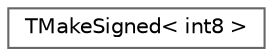 digraph "Graphical Class Hierarchy"
{
 // INTERACTIVE_SVG=YES
 // LATEX_PDF_SIZE
  bgcolor="transparent";
  edge [fontname=Helvetica,fontsize=10,labelfontname=Helvetica,labelfontsize=10];
  node [fontname=Helvetica,fontsize=10,shape=box,height=0.2,width=0.4];
  rankdir="LR";
  Node0 [id="Node000000",label="TMakeSigned\< int8 \>",height=0.2,width=0.4,color="grey40", fillcolor="white", style="filled",URL="$df/dd8/structTMakeSigned_3_01int8_01_4.html",tooltip=" "];
}
